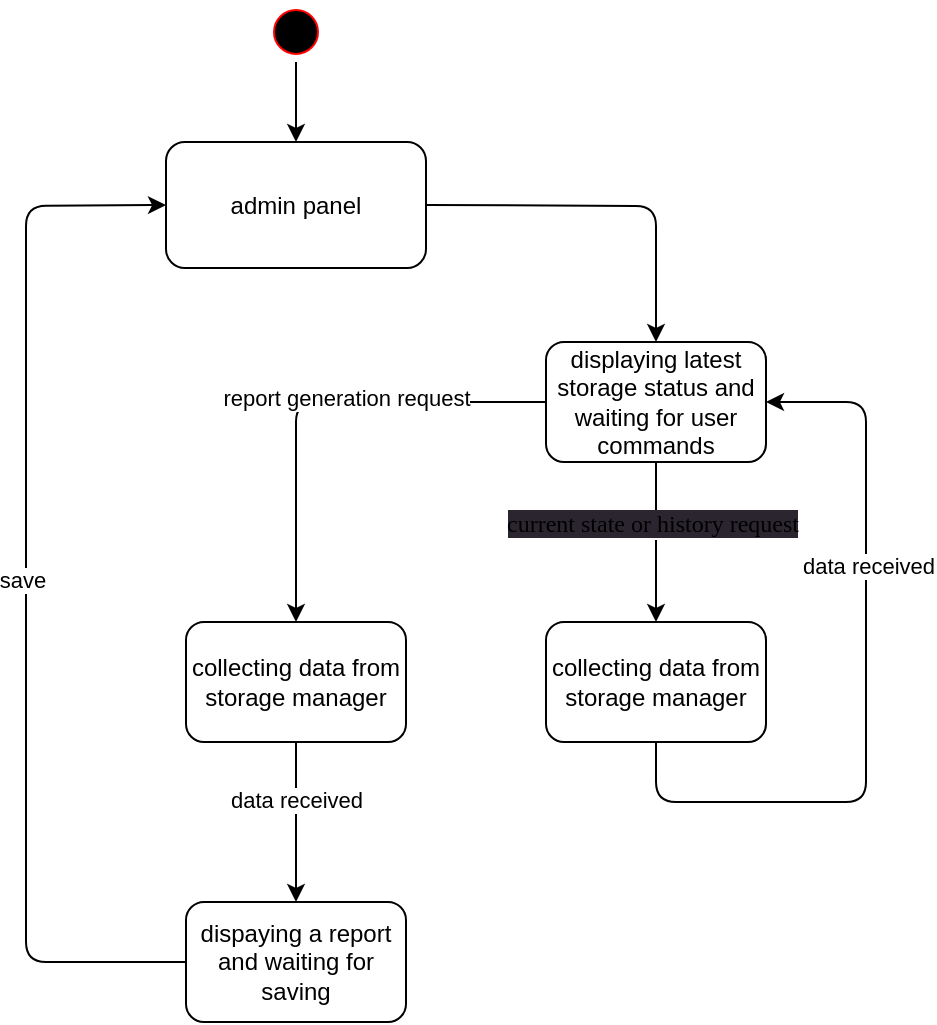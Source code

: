 <mxfile>
    <diagram id="t1XswF2CjNLtFGt3-4jF" name="Page-1">
        <mxGraphModel dx="1314" dy="712" grid="1" gridSize="10" guides="1" tooltips="1" connect="1" arrows="1" fold="1" page="1" pageScale="1" pageWidth="850" pageHeight="1100" math="0" shadow="0">
            <root>
                <mxCell id="0"/>
                <mxCell id="1" parent="0"/>
                <mxCell id="57" style="edgeStyle=none;html=1;exitX=1;exitY=0.5;exitDx=0;exitDy=0;entryX=0.5;entryY=0;entryDx=0;entryDy=0;" parent="1" source="54" target="55" edge="1">
                    <mxGeometry relative="1" as="geometry">
                        <Array as="points">
                            <mxPoint x="595" y="132"/>
                        </Array>
                    </mxGeometry>
                </mxCell>
                <mxCell id="54" value="admin panel" style="rounded=1;whiteSpace=wrap;html=1;" parent="1" vertex="1">
                    <mxGeometry x="350" y="100" width="130" height="63" as="geometry"/>
                </mxCell>
                <mxCell id="59" style="edgeStyle=none;html=1;exitX=0.5;exitY=1;exitDx=0;exitDy=0;entryX=0.5;entryY=0;entryDx=0;entryDy=0;" parent="1" source="55" target="58" edge="1">
                    <mxGeometry relative="1" as="geometry"/>
                </mxCell>
                <mxCell id="61" value="&lt;span style=&quot;font-family: Verdana; font-size: 12px; background-color: rgb(42, 37, 47);&quot;&gt;current state or history request&lt;/span&gt;" style="edgeLabel;html=1;align=center;verticalAlign=middle;resizable=0;points=[];" parent="59" vertex="1" connectable="0">
                    <mxGeometry x="-0.224" y="-2" relative="1" as="geometry">
                        <mxPoint as="offset"/>
                    </mxGeometry>
                </mxCell>
                <mxCell id="64" style="edgeStyle=none;html=1;exitX=0;exitY=0.5;exitDx=0;exitDy=0;entryX=0.5;entryY=0;entryDx=0;entryDy=0;" parent="1" source="55" target="63" edge="1">
                    <mxGeometry relative="1" as="geometry">
                        <Array as="points">
                            <mxPoint x="415" y="230"/>
                        </Array>
                    </mxGeometry>
                </mxCell>
                <mxCell id="65" value="report generation request" style="edgeLabel;html=1;align=center;verticalAlign=middle;resizable=0;points=[];" parent="64" vertex="1" connectable="0">
                    <mxGeometry x="-0.151" y="-2" relative="1" as="geometry">
                        <mxPoint as="offset"/>
                    </mxGeometry>
                </mxCell>
                <mxCell id="55" value="displaying latest storage status and waiting for user commands" style="rounded=1;whiteSpace=wrap;html=1;" parent="1" vertex="1">
                    <mxGeometry x="540" y="200" width="110" height="60" as="geometry"/>
                </mxCell>
                <mxCell id="62" style="edgeStyle=none;html=1;exitX=0.5;exitY=1;exitDx=0;exitDy=0;entryX=1;entryY=0.5;entryDx=0;entryDy=0;" parent="1" source="58" target="55" edge="1">
                    <mxGeometry relative="1" as="geometry">
                        <Array as="points">
                            <mxPoint x="595" y="430"/>
                            <mxPoint x="700" y="430"/>
                            <mxPoint x="700" y="230"/>
                        </Array>
                    </mxGeometry>
                </mxCell>
                <mxCell id="67" value="data received" style="edgeLabel;html=1;align=center;verticalAlign=middle;resizable=0;points=[];" parent="62" vertex="1" connectable="0">
                    <mxGeometry x="0.316" y="-1" relative="1" as="geometry">
                        <mxPoint as="offset"/>
                    </mxGeometry>
                </mxCell>
                <mxCell id="58" value="collecting data from storage manager" style="rounded=1;whiteSpace=wrap;html=1;" parent="1" vertex="1">
                    <mxGeometry x="540" y="340" width="110" height="60" as="geometry"/>
                </mxCell>
                <mxCell id="68" style="edgeStyle=none;html=1;exitX=0.5;exitY=1;exitDx=0;exitDy=0;entryX=0.5;entryY=0;entryDx=0;entryDy=0;" parent="1" source="63" target="66" edge="1">
                    <mxGeometry relative="1" as="geometry"/>
                </mxCell>
                <mxCell id="69" value="data received" style="edgeLabel;html=1;align=center;verticalAlign=middle;resizable=0;points=[];" parent="68" vertex="1" connectable="0">
                    <mxGeometry x="-0.275" relative="1" as="geometry">
                        <mxPoint as="offset"/>
                    </mxGeometry>
                </mxCell>
                <mxCell id="63" value="collecting data from storage manager" style="rounded=1;whiteSpace=wrap;html=1;" parent="1" vertex="1">
                    <mxGeometry x="360" y="340" width="110" height="60" as="geometry"/>
                </mxCell>
                <mxCell id="70" style="edgeStyle=none;html=1;exitX=0;exitY=0.5;exitDx=0;exitDy=0;entryX=0;entryY=0.5;entryDx=0;entryDy=0;" parent="1" source="66" target="54" edge="1">
                    <mxGeometry relative="1" as="geometry">
                        <Array as="points">
                            <mxPoint x="280" y="510"/>
                            <mxPoint x="280" y="330"/>
                            <mxPoint x="280" y="132"/>
                        </Array>
                    </mxGeometry>
                </mxCell>
                <mxCell id="71" value="save" style="edgeLabel;html=1;align=center;verticalAlign=middle;resizable=0;points=[];" parent="70" vertex="1" connectable="0">
                    <mxGeometry x="0.028" y="2" relative="1" as="geometry">
                        <mxPoint as="offset"/>
                    </mxGeometry>
                </mxCell>
                <mxCell id="66" value="dispaying a report and waiting for saving" style="rounded=1;whiteSpace=wrap;html=1;" parent="1" vertex="1">
                    <mxGeometry x="360" y="480" width="110" height="60" as="geometry"/>
                </mxCell>
                <mxCell id="73" style="edgeStyle=none;html=1;exitX=0.5;exitY=1;exitDx=0;exitDy=0;entryX=0.5;entryY=0;entryDx=0;entryDy=0;" edge="1" parent="1" source="72" target="54">
                    <mxGeometry relative="1" as="geometry"/>
                </mxCell>
                <mxCell id="72" value="" style="ellipse;html=1;shape=startState;fillColor=#000000;strokeColor=#ff0000;" vertex="1" parent="1">
                    <mxGeometry x="400" y="30" width="30" height="30" as="geometry"/>
                </mxCell>
            </root>
        </mxGraphModel>
    </diagram>
</mxfile>
